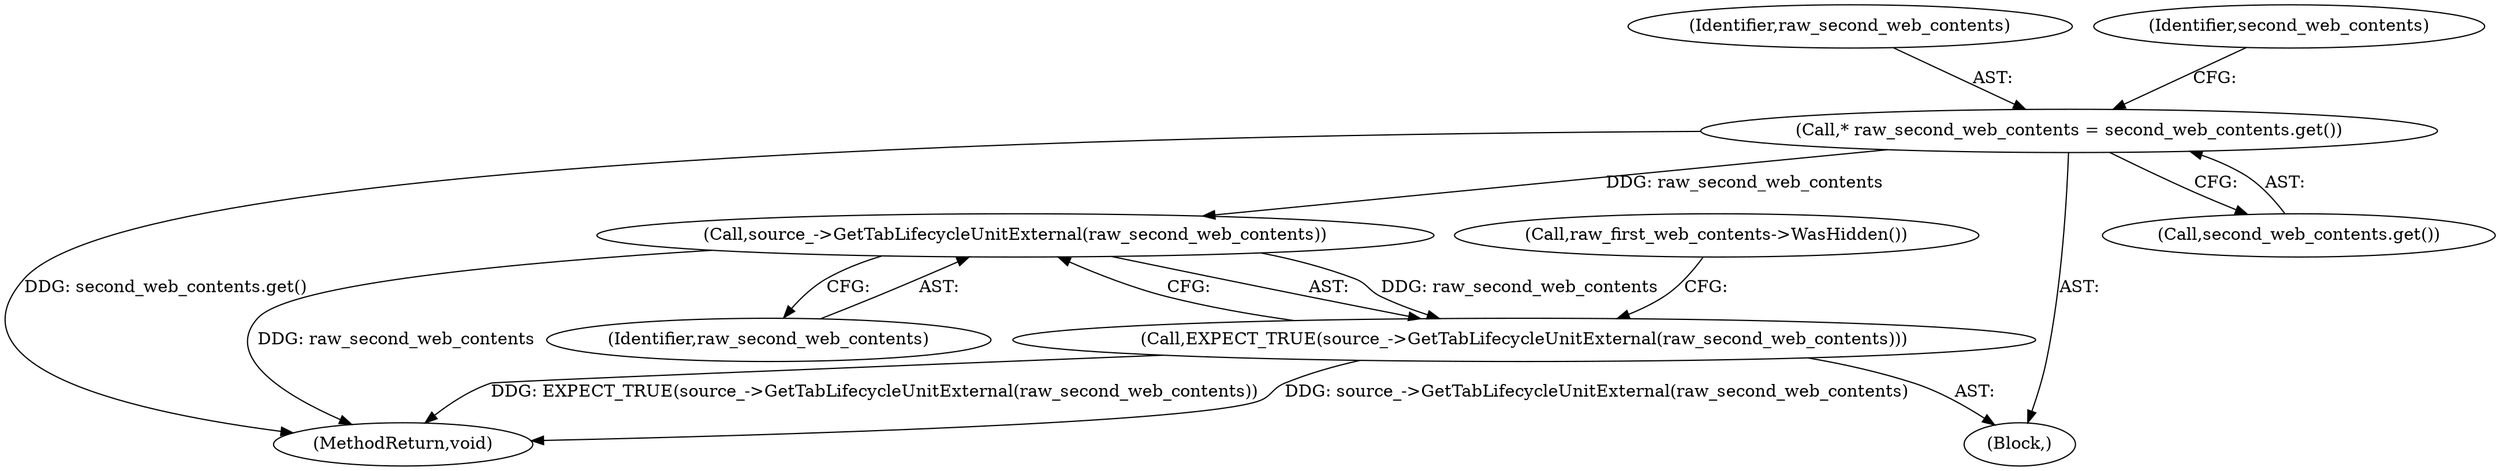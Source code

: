 digraph "0_Chrome_7394cf6f43d7a86630d3eb1c728fd63c621b5530_6@pointer" {
"1000190" [label="(Call,* raw_second_web_contents = second_web_contents.get())"];
"1000201" [label="(Call,source_->GetTabLifecycleUnitExternal(raw_second_web_contents))"];
"1000200" [label="(Call,EXPECT_TRUE(source_->GetTabLifecycleUnitExternal(raw_second_web_contents)))"];
"1000204" [label="(MethodReturn,void)"];
"1000202" [label="(Identifier,raw_second_web_contents)"];
"1000191" [label="(Identifier,raw_second_web_contents)"];
"1000104" [label="(Block,)"];
"1000203" [label="(Call,raw_first_web_contents->WasHidden())"];
"1000195" [label="(Identifier,second_web_contents)"];
"1000192" [label="(Call,second_web_contents.get())"];
"1000200" [label="(Call,EXPECT_TRUE(source_->GetTabLifecycleUnitExternal(raw_second_web_contents)))"];
"1000201" [label="(Call,source_->GetTabLifecycleUnitExternal(raw_second_web_contents))"];
"1000190" [label="(Call,* raw_second_web_contents = second_web_contents.get())"];
"1000190" -> "1000104"  [label="AST: "];
"1000190" -> "1000192"  [label="CFG: "];
"1000191" -> "1000190"  [label="AST: "];
"1000192" -> "1000190"  [label="AST: "];
"1000195" -> "1000190"  [label="CFG: "];
"1000190" -> "1000204"  [label="DDG: second_web_contents.get()"];
"1000190" -> "1000201"  [label="DDG: raw_second_web_contents"];
"1000201" -> "1000200"  [label="AST: "];
"1000201" -> "1000202"  [label="CFG: "];
"1000202" -> "1000201"  [label="AST: "];
"1000200" -> "1000201"  [label="CFG: "];
"1000201" -> "1000204"  [label="DDG: raw_second_web_contents"];
"1000201" -> "1000200"  [label="DDG: raw_second_web_contents"];
"1000200" -> "1000104"  [label="AST: "];
"1000203" -> "1000200"  [label="CFG: "];
"1000200" -> "1000204"  [label="DDG: EXPECT_TRUE(source_->GetTabLifecycleUnitExternal(raw_second_web_contents))"];
"1000200" -> "1000204"  [label="DDG: source_->GetTabLifecycleUnitExternal(raw_second_web_contents)"];
}
